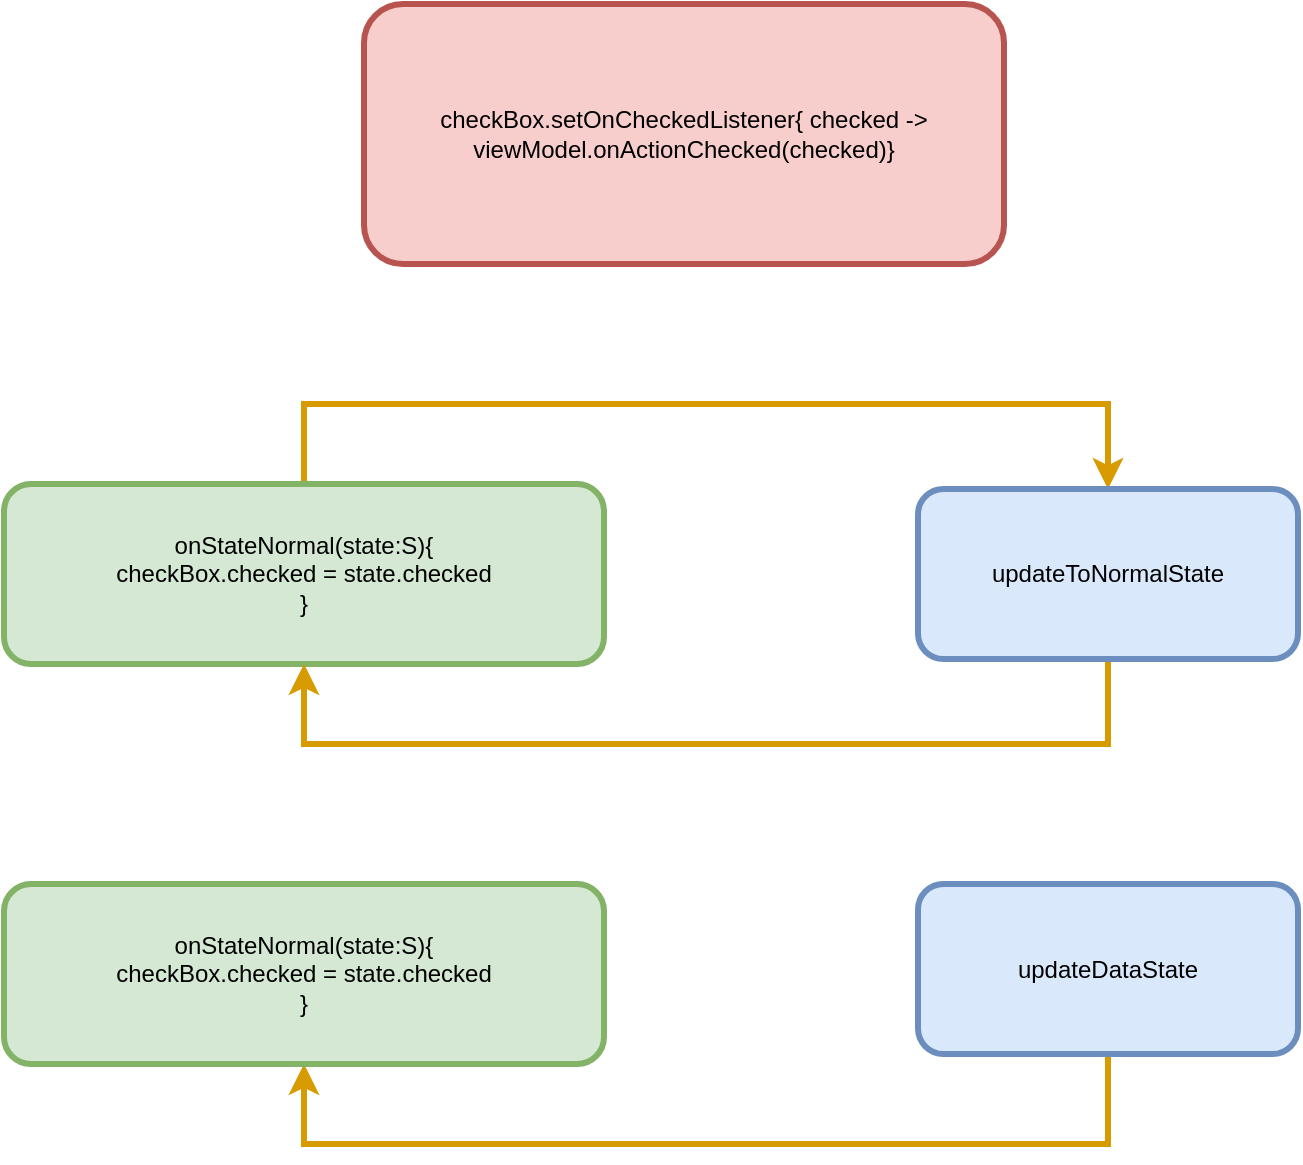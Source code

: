 <mxfile version="12.6.5" type="device"><diagram id="OmffUC-MshjVWdUyty7A" name="Page-1"><mxGraphModel dx="946" dy="565" grid="1" gridSize="10" guides="1" tooltips="1" connect="1" arrows="1" fold="1" page="1" pageScale="1" pageWidth="827" pageHeight="1169" math="0" shadow="0"><root><mxCell id="0"/><mxCell id="1" parent="0"/><mxCell id="CM5NJW5_Iz_Hjs6c-OUX-1" value="checkBox.setOnCheckedListener{ checked -&amp;gt;&lt;br&gt;viewModel.onActionChecked(checked)}" style="rounded=1;whiteSpace=wrap;html=1;fillColor=#f8cecc;strokeColor=#b85450;strokeWidth=3;" vertex="1" parent="1"><mxGeometry x="253" y="120" width="320" height="130" as="geometry"/></mxCell><mxCell id="CM5NJW5_Iz_Hjs6c-OUX-15" style="edgeStyle=orthogonalEdgeStyle;rounded=0;orthogonalLoop=1;jettySize=auto;html=1;exitX=0.5;exitY=0;exitDx=0;exitDy=0;entryX=0.5;entryY=0;entryDx=0;entryDy=0;strokeWidth=3;fillColor=#ffe6cc;strokeColor=#d79b00;" edge="1" parent="1" source="CM5NJW5_Iz_Hjs6c-OUX-2" target="CM5NJW5_Iz_Hjs6c-OUX-3"><mxGeometry relative="1" as="geometry"><Array as="points"><mxPoint x="223" y="320"/><mxPoint x="625" y="320"/></Array></mxGeometry></mxCell><mxCell id="CM5NJW5_Iz_Hjs6c-OUX-2" value="onStateNormal(state:S){ &lt;br&gt;checkBox.checked = state.checked&lt;br&gt;}" style="rounded=1;whiteSpace=wrap;html=1;strokeWidth=3;fillColor=#d5e8d4;strokeColor=#82b366;" vertex="1" parent="1"><mxGeometry x="73" y="360" width="300" height="90" as="geometry"/></mxCell><mxCell id="CM5NJW5_Iz_Hjs6c-OUX-12" style="edgeStyle=orthogonalEdgeStyle;rounded=0;orthogonalLoop=1;jettySize=auto;html=1;entryX=0.5;entryY=1;entryDx=0;entryDy=0;strokeWidth=3;fillColor=#ffe6cc;strokeColor=#d79b00;" edge="1" parent="1" source="CM5NJW5_Iz_Hjs6c-OUX-3" target="CM5NJW5_Iz_Hjs6c-OUX-2"><mxGeometry relative="1" as="geometry"><Array as="points"><mxPoint x="625" y="490"/><mxPoint x="223" y="490"/></Array></mxGeometry></mxCell><mxCell id="CM5NJW5_Iz_Hjs6c-OUX-3" value="updateToNormalState" style="rounded=1;whiteSpace=wrap;html=1;strokeWidth=3;fillColor=#dae8fc;strokeColor=#6c8ebf;" vertex="1" parent="1"><mxGeometry x="530" y="362.5" width="190" height="85" as="geometry"/></mxCell><mxCell id="CM5NJW5_Iz_Hjs6c-OUX-9" style="edgeStyle=orthogonalEdgeStyle;rounded=0;orthogonalLoop=1;jettySize=auto;html=1;entryX=0.5;entryY=1;entryDx=0;entryDy=0;fillColor=#ffe6cc;strokeColor=#d79b00;strokeWidth=3;" edge="1" parent="1" source="CM5NJW5_Iz_Hjs6c-OUX-7" target="CM5NJW5_Iz_Hjs6c-OUX-8"><mxGeometry relative="1" as="geometry"><Array as="points"><mxPoint x="625" y="690"/><mxPoint x="223" y="690"/></Array></mxGeometry></mxCell><mxCell id="CM5NJW5_Iz_Hjs6c-OUX-7" value="updateDataState" style="rounded=1;whiteSpace=wrap;html=1;strokeWidth=3;fillColor=#dae8fc;strokeColor=#6c8ebf;" vertex="1" parent="1"><mxGeometry x="530" y="560" width="190" height="85" as="geometry"/></mxCell><mxCell id="CM5NJW5_Iz_Hjs6c-OUX-8" value="onStateNormal(state:S){ &lt;br&gt;checkBox.checked = state.checked&lt;br&gt;}" style="rounded=1;whiteSpace=wrap;html=1;strokeWidth=3;fillColor=#d5e8d4;strokeColor=#82b366;" vertex="1" parent="1"><mxGeometry x="73" y="560" width="300" height="90" as="geometry"/></mxCell></root></mxGraphModel></diagram></mxfile>